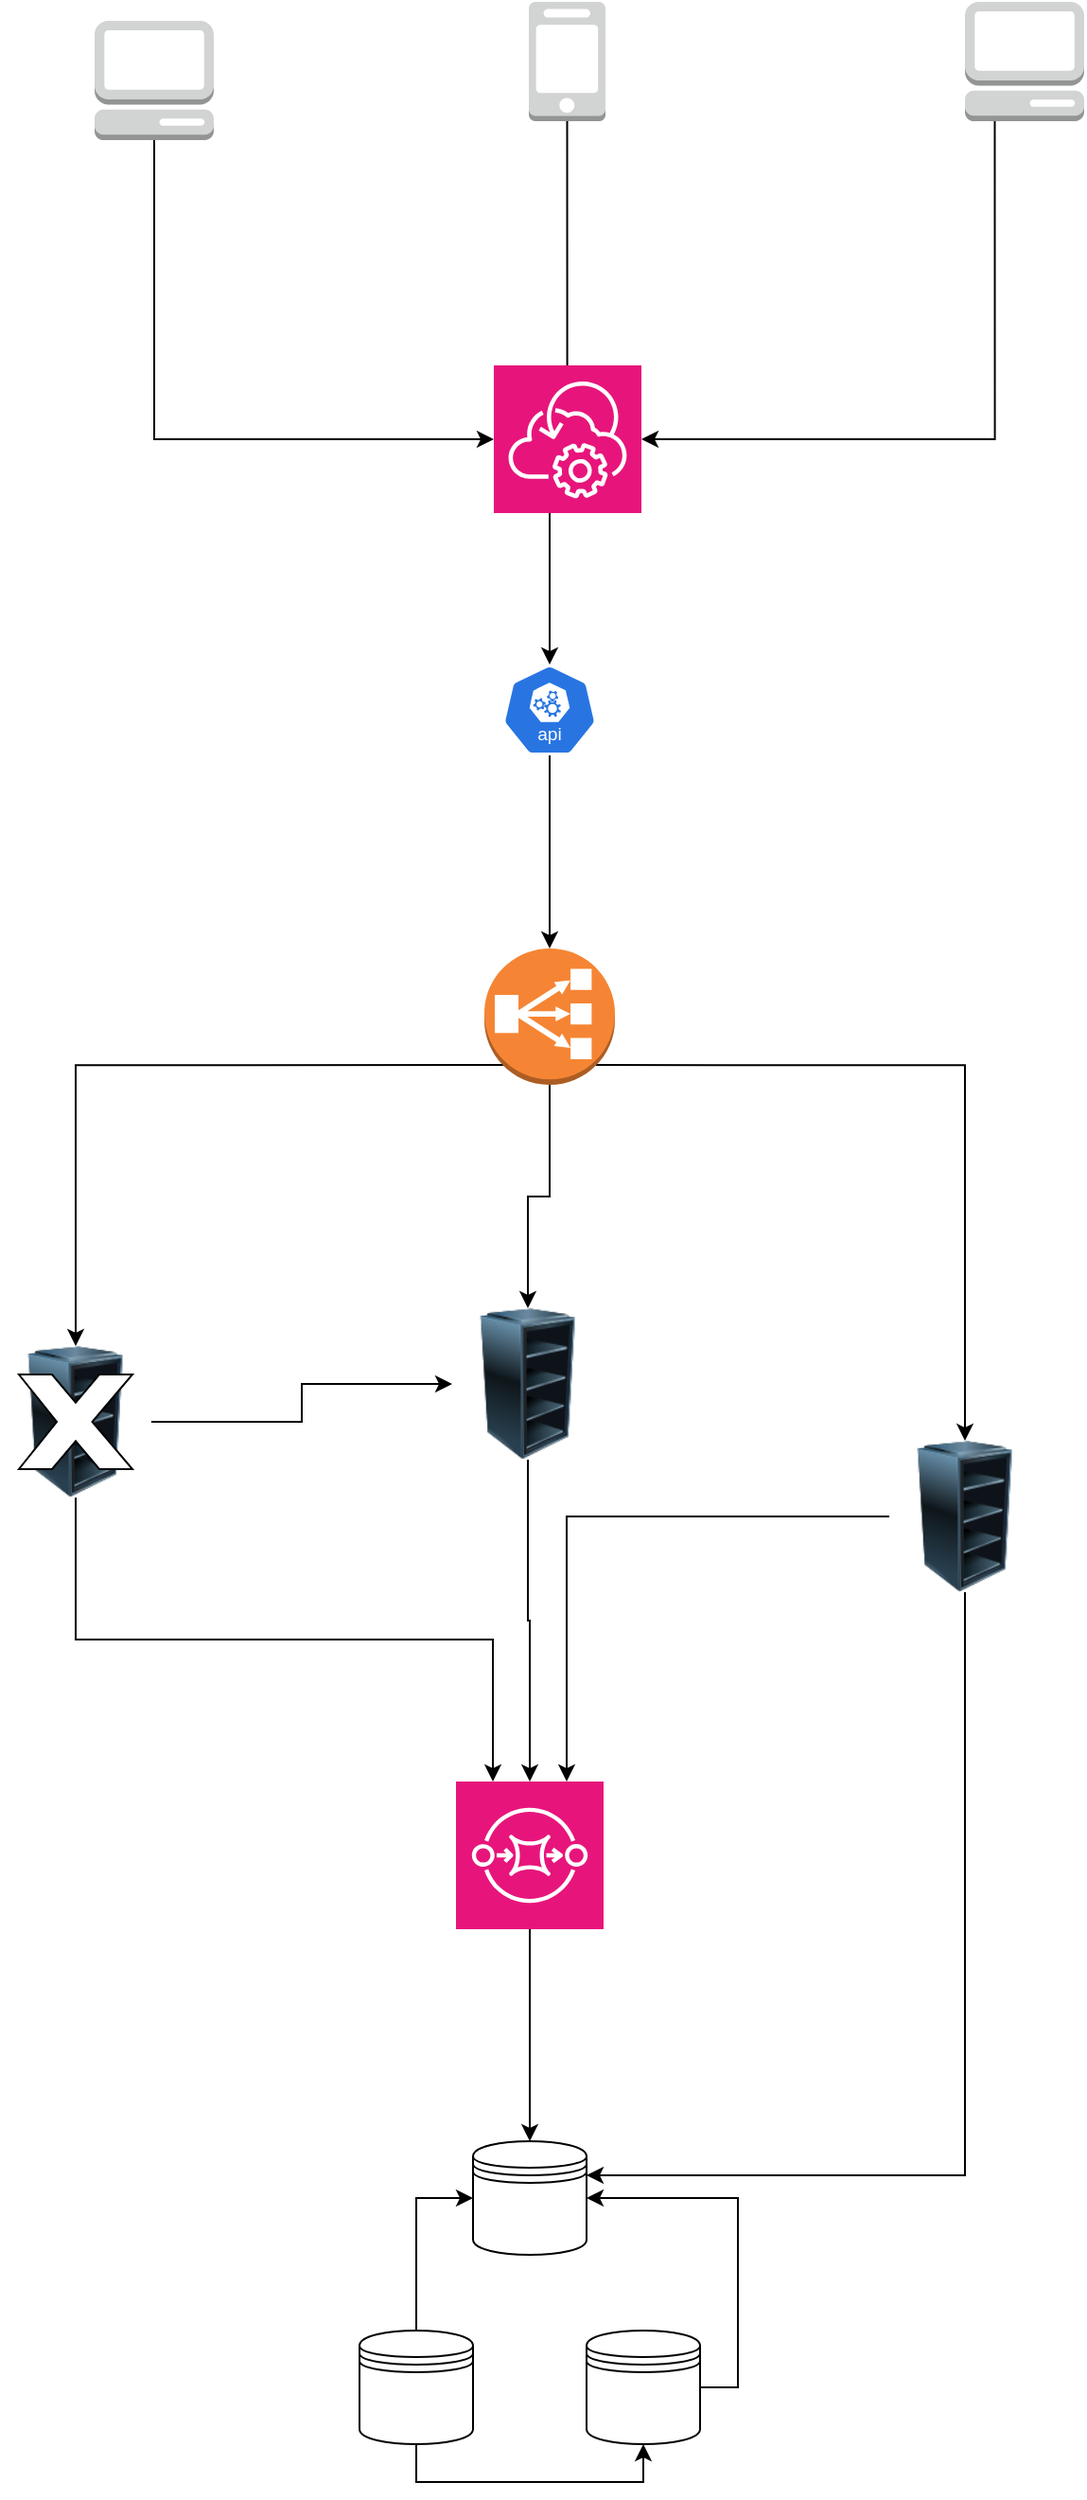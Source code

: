 <mxfile version="24.7.6">
  <diagram name="Page-1" id="LnVhKmD3Zmvg_1_i1MBm">
    <mxGraphModel dx="3653" dy="2645" grid="1" gridSize="10" guides="1" tooltips="1" connect="1" arrows="1" fold="1" page="1" pageScale="1" pageWidth="850" pageHeight="1100" math="0" shadow="0">
      <root>
        <mxCell id="0" />
        <mxCell id="1" parent="0" />
        <mxCell id="3ulj8nUWsZ0XGV1Wzu6U-1" value="" style="outlineConnect=0;dashed=0;verticalLabelPosition=bottom;verticalAlign=top;align=center;html=1;shape=mxgraph.aws3.management_console;fillColor=#D2D3D3;gradientColor=none;" vertex="1" parent="1">
          <mxGeometry x="150" y="-260" width="63" height="63" as="geometry" />
        </mxCell>
        <mxCell id="3ulj8nUWsZ0XGV1Wzu6U-2" value="" style="outlineConnect=0;dashed=0;verticalLabelPosition=bottom;verticalAlign=top;align=center;html=1;shape=mxgraph.aws3.mobile_client;fillColor=#D2D3D3;gradientColor=none;" vertex="1" parent="1">
          <mxGeometry x="379.5" y="-270" width="40.5" height="63" as="geometry" />
        </mxCell>
        <mxCell id="3ulj8nUWsZ0XGV1Wzu6U-3" value="" style="outlineConnect=0;dashed=0;verticalLabelPosition=bottom;verticalAlign=top;align=center;html=1;shape=mxgraph.aws3.management_console;fillColor=#D2D3D3;gradientColor=none;" vertex="1" parent="1">
          <mxGeometry x="610" y="-270" width="63" height="63" as="geometry" />
        </mxCell>
        <mxCell id="3ulj8nUWsZ0XGV1Wzu6U-17" style="edgeStyle=orthogonalEdgeStyle;rounded=0;orthogonalLoop=1;jettySize=auto;html=1;entryX=0;entryY=0.5;entryDx=0;entryDy=0;" edge="1" parent="1" source="3ulj8nUWsZ0XGV1Wzu6U-4" target="3ulj8nUWsZ0XGV1Wzu6U-5">
          <mxGeometry relative="1" as="geometry">
            <mxPoint x="400" y="490" as="targetPoint" />
          </mxGeometry>
        </mxCell>
        <mxCell id="3ulj8nUWsZ0XGV1Wzu6U-19" style="edgeStyle=orthogonalEdgeStyle;rounded=0;orthogonalLoop=1;jettySize=auto;html=1;exitX=0.5;exitY=1;exitDx=0;exitDy=0;entryX=0.25;entryY=0;entryDx=0;entryDy=0;entryPerimeter=0;" edge="1" parent="1" source="3ulj8nUWsZ0XGV1Wzu6U-4" target="3ulj8nUWsZ0XGV1Wzu6U-18">
          <mxGeometry relative="1" as="geometry" />
        </mxCell>
        <mxCell id="3ulj8nUWsZ0XGV1Wzu6U-4" value="" style="image;html=1;image=img/lib/clip_art/computers/Server_Rack_Empty_128x128.png" vertex="1" parent="1">
          <mxGeometry x="100" y="440" width="80" height="80" as="geometry" />
        </mxCell>
        <mxCell id="3ulj8nUWsZ0XGV1Wzu6U-5" value="" style="image;html=1;image=img/lib/clip_art/computers/Server_Rack_Empty_128x128.png" vertex="1" parent="1">
          <mxGeometry x="339" y="420" width="80" height="80" as="geometry" />
        </mxCell>
        <mxCell id="3ulj8nUWsZ0XGV1Wzu6U-6" value="" style="image;html=1;image=img/lib/clip_art/computers/Server_Rack_Empty_128x128.png" vertex="1" parent="1">
          <mxGeometry x="570" y="490" width="80" height="80" as="geometry" />
        </mxCell>
        <mxCell id="3ulj8nUWsZ0XGV1Wzu6U-8" value="" style="aspect=fixed;sketch=0;html=1;dashed=0;whitespace=wrap;verticalLabelPosition=bottom;verticalAlign=top;fillColor=#2875E2;strokeColor=#ffffff;points=[[0.005,0.63,0],[0.1,0.2,0],[0.9,0.2,0],[0.5,0,0],[0.995,0.63,0],[0.72,0.99,0],[0.5,1,0],[0.28,0.99,0]];shape=mxgraph.kubernetes.icon2;kubernetesLabel=1;prIcon=api" vertex="1" parent="1">
          <mxGeometry x="365.5" y="80" width="50" height="48" as="geometry" />
        </mxCell>
        <mxCell id="3ulj8nUWsZ0XGV1Wzu6U-10" style="edgeStyle=orthogonalEdgeStyle;rounded=0;orthogonalLoop=1;jettySize=auto;html=1;exitX=0.5;exitY=1;exitDx=0;exitDy=0;exitPerimeter=0;entryX=0.5;entryY=0;entryDx=0;entryDy=0;entryPerimeter=0;" edge="1" parent="1" source="3ulj8nUWsZ0XGV1Wzu6U-2" target="3ulj8nUWsZ0XGV1Wzu6U-8">
          <mxGeometry relative="1" as="geometry" />
        </mxCell>
        <mxCell id="3ulj8nUWsZ0XGV1Wzu6U-11" style="edgeStyle=orthogonalEdgeStyle;rounded=0;orthogonalLoop=1;jettySize=auto;html=1;exitX=0.25;exitY=1;exitDx=0;exitDy=0;exitPerimeter=0;entryX=1;entryY=0.5;entryDx=0;entryDy=0;entryPerimeter=0;" edge="1" parent="1" source="3ulj8nUWsZ0XGV1Wzu6U-3" target="3ulj8nUWsZ0XGV1Wzu6U-26">
          <mxGeometry relative="1" as="geometry" />
        </mxCell>
        <mxCell id="3ulj8nUWsZ0XGV1Wzu6U-13" style="edgeStyle=orthogonalEdgeStyle;rounded=0;orthogonalLoop=1;jettySize=auto;html=1;exitX=0.145;exitY=0.855;exitDx=0;exitDy=0;exitPerimeter=0;" edge="1" parent="1" source="3ulj8nUWsZ0XGV1Wzu6U-12" target="3ulj8nUWsZ0XGV1Wzu6U-4">
          <mxGeometry relative="1" as="geometry" />
        </mxCell>
        <mxCell id="3ulj8nUWsZ0XGV1Wzu6U-14" style="edgeStyle=orthogonalEdgeStyle;rounded=0;orthogonalLoop=1;jettySize=auto;html=1;exitX=0.5;exitY=1;exitDx=0;exitDy=0;exitPerimeter=0;entryX=0.5;entryY=0;entryDx=0;entryDy=0;" edge="1" parent="1" source="3ulj8nUWsZ0XGV1Wzu6U-12" target="3ulj8nUWsZ0XGV1Wzu6U-5">
          <mxGeometry relative="1" as="geometry" />
        </mxCell>
        <mxCell id="3ulj8nUWsZ0XGV1Wzu6U-15" style="edgeStyle=orthogonalEdgeStyle;rounded=0;orthogonalLoop=1;jettySize=auto;html=1;exitX=0.855;exitY=0.855;exitDx=0;exitDy=0;exitPerimeter=0;entryX=0.5;entryY=0;entryDx=0;entryDy=0;" edge="1" parent="1" source="3ulj8nUWsZ0XGV1Wzu6U-12" target="3ulj8nUWsZ0XGV1Wzu6U-6">
          <mxGeometry relative="1" as="geometry" />
        </mxCell>
        <mxCell id="3ulj8nUWsZ0XGV1Wzu6U-12" value="" style="outlineConnect=0;dashed=0;verticalLabelPosition=bottom;verticalAlign=top;align=center;html=1;shape=mxgraph.aws3.classic_load_balancer;fillColor=#F58534;gradientColor=none;" vertex="1" parent="1">
          <mxGeometry x="356" y="230" width="69" height="72" as="geometry" />
        </mxCell>
        <mxCell id="3ulj8nUWsZ0XGV1Wzu6U-16" value="" style="shape=datastore;whiteSpace=wrap;html=1;" vertex="1" parent="1">
          <mxGeometry x="350" y="860" width="60" height="60" as="geometry" />
        </mxCell>
        <mxCell id="3ulj8nUWsZ0XGV1Wzu6U-35" style="edgeStyle=orthogonalEdgeStyle;rounded=0;orthogonalLoop=1;jettySize=auto;html=1;exitX=0.5;exitY=1;exitDx=0;exitDy=0;exitPerimeter=0;" edge="1" parent="1" source="3ulj8nUWsZ0XGV1Wzu6U-18" target="3ulj8nUWsZ0XGV1Wzu6U-16">
          <mxGeometry relative="1" as="geometry" />
        </mxCell>
        <mxCell id="3ulj8nUWsZ0XGV1Wzu6U-18" value="" style="sketch=0;points=[[0,0,0],[0.25,0,0],[0.5,0,0],[0.75,0,0],[1,0,0],[0,1,0],[0.25,1,0],[0.5,1,0],[0.75,1,0],[1,1,0],[0,0.25,0],[0,0.5,0],[0,0.75,0],[1,0.25,0],[1,0.5,0],[1,0.75,0]];outlineConnect=0;fontColor=#232F3E;fillColor=#E7157B;strokeColor=#ffffff;dashed=0;verticalLabelPosition=bottom;verticalAlign=top;align=center;html=1;fontSize=12;fontStyle=0;aspect=fixed;shape=mxgraph.aws4.resourceIcon;resIcon=mxgraph.aws4.sqs;" vertex="1" parent="1">
          <mxGeometry x="341" y="670" width="78" height="78" as="geometry" />
        </mxCell>
        <mxCell id="3ulj8nUWsZ0XGV1Wzu6U-32" style="edgeStyle=orthogonalEdgeStyle;rounded=0;orthogonalLoop=1;jettySize=auto;html=1;exitX=0.5;exitY=0;exitDx=0;exitDy=0;entryX=0;entryY=0.5;entryDx=0;entryDy=0;" edge="1" parent="1" source="3ulj8nUWsZ0XGV1Wzu6U-20" target="3ulj8nUWsZ0XGV1Wzu6U-16">
          <mxGeometry relative="1" as="geometry" />
        </mxCell>
        <mxCell id="3ulj8nUWsZ0XGV1Wzu6U-33" style="edgeStyle=orthogonalEdgeStyle;rounded=0;orthogonalLoop=1;jettySize=auto;html=1;exitX=0.5;exitY=1;exitDx=0;exitDy=0;entryX=0.5;entryY=1;entryDx=0;entryDy=0;" edge="1" parent="1" source="3ulj8nUWsZ0XGV1Wzu6U-20" target="3ulj8nUWsZ0XGV1Wzu6U-21">
          <mxGeometry relative="1" as="geometry" />
        </mxCell>
        <mxCell id="3ulj8nUWsZ0XGV1Wzu6U-20" value="" style="shape=datastore;whiteSpace=wrap;html=1;" vertex="1" parent="1">
          <mxGeometry x="290" y="960" width="60" height="60" as="geometry" />
        </mxCell>
        <mxCell id="3ulj8nUWsZ0XGV1Wzu6U-34" style="edgeStyle=orthogonalEdgeStyle;rounded=0;orthogonalLoop=1;jettySize=auto;html=1;exitX=1;exitY=0.5;exitDx=0;exitDy=0;entryX=1;entryY=0.5;entryDx=0;entryDy=0;" edge="1" parent="1" source="3ulj8nUWsZ0XGV1Wzu6U-21" target="3ulj8nUWsZ0XGV1Wzu6U-16">
          <mxGeometry relative="1" as="geometry" />
        </mxCell>
        <mxCell id="3ulj8nUWsZ0XGV1Wzu6U-21" value="" style="shape=datastore;whiteSpace=wrap;html=1;" vertex="1" parent="1">
          <mxGeometry x="410" y="960" width="60" height="60" as="geometry" />
        </mxCell>
        <mxCell id="3ulj8nUWsZ0XGV1Wzu6U-24" value="" style="verticalLabelPosition=bottom;verticalAlign=top;html=1;shape=mxgraph.basic.x" vertex="1" parent="1">
          <mxGeometry x="110" y="455" width="60" height="50" as="geometry" />
        </mxCell>
        <mxCell id="3ulj8nUWsZ0XGV1Wzu6U-25" style="edgeStyle=orthogonalEdgeStyle;rounded=0;orthogonalLoop=1;jettySize=auto;html=1;exitX=0.5;exitY=1;exitDx=0;exitDy=0;entryX=1;entryY=0.3;entryDx=0;entryDy=0;" edge="1" parent="1" source="3ulj8nUWsZ0XGV1Wzu6U-6" target="3ulj8nUWsZ0XGV1Wzu6U-16">
          <mxGeometry relative="1" as="geometry" />
        </mxCell>
        <mxCell id="3ulj8nUWsZ0XGV1Wzu6U-26" value="" style="sketch=0;points=[[0,0,0],[0.25,0,0],[0.5,0,0],[0.75,0,0],[1,0,0],[0,1,0],[0.25,1,0],[0.5,1,0],[0.75,1,0],[1,1,0],[0,0.25,0],[0,0.5,0],[0,0.75,0],[1,0.25,0],[1,0.5,0],[1,0.75,0]];points=[[0,0,0],[0.25,0,0],[0.5,0,0],[0.75,0,0],[1,0,0],[0,1,0],[0.25,1,0],[0.5,1,0],[0.75,1,0],[1,1,0],[0,0.25,0],[0,0.5,0],[0,0.75,0],[1,0.25,0],[1,0.5,0],[1,0.75,0]];outlineConnect=0;fontColor=#232F3E;fillColor=#E7157B;strokeColor=#ffffff;dashed=0;verticalLabelPosition=bottom;verticalAlign=top;align=center;html=1;fontSize=12;fontStyle=0;aspect=fixed;shape=mxgraph.aws4.resourceIcon;resIcon=mxgraph.aws4.backint_agent;" vertex="1" parent="1">
          <mxGeometry x="361" y="-78" width="78" height="78" as="geometry" />
        </mxCell>
        <mxCell id="3ulj8nUWsZ0XGV1Wzu6U-27" style="edgeStyle=orthogonalEdgeStyle;rounded=0;orthogonalLoop=1;jettySize=auto;html=1;exitX=0.5;exitY=1;exitDx=0;exitDy=0;exitPerimeter=0;entryX=0;entryY=0.5;entryDx=0;entryDy=0;entryPerimeter=0;" edge="1" parent="1" source="3ulj8nUWsZ0XGV1Wzu6U-1" target="3ulj8nUWsZ0XGV1Wzu6U-26">
          <mxGeometry relative="1" as="geometry" />
        </mxCell>
        <mxCell id="3ulj8nUWsZ0XGV1Wzu6U-29" style="edgeStyle=orthogonalEdgeStyle;rounded=0;orthogonalLoop=1;jettySize=auto;html=1;exitX=0.5;exitY=1;exitDx=0;exitDy=0;entryX=0.5;entryY=0;entryDx=0;entryDy=0;entryPerimeter=0;" edge="1" parent="1" source="3ulj8nUWsZ0XGV1Wzu6U-5" target="3ulj8nUWsZ0XGV1Wzu6U-18">
          <mxGeometry relative="1" as="geometry" />
        </mxCell>
        <mxCell id="3ulj8nUWsZ0XGV1Wzu6U-30" style="edgeStyle=orthogonalEdgeStyle;rounded=0;orthogonalLoop=1;jettySize=auto;html=1;exitX=0;exitY=0.5;exitDx=0;exitDy=0;entryX=0.75;entryY=0;entryDx=0;entryDy=0;entryPerimeter=0;" edge="1" parent="1" source="3ulj8nUWsZ0XGV1Wzu6U-6" target="3ulj8nUWsZ0XGV1Wzu6U-18">
          <mxGeometry relative="1" as="geometry" />
        </mxCell>
        <mxCell id="3ulj8nUWsZ0XGV1Wzu6U-31" style="edgeStyle=orthogonalEdgeStyle;rounded=0;orthogonalLoop=1;jettySize=auto;html=1;exitX=0.5;exitY=1;exitDx=0;exitDy=0;exitPerimeter=0;entryX=0.5;entryY=0;entryDx=0;entryDy=0;entryPerimeter=0;" edge="1" parent="1" source="3ulj8nUWsZ0XGV1Wzu6U-8" target="3ulj8nUWsZ0XGV1Wzu6U-12">
          <mxGeometry relative="1" as="geometry" />
        </mxCell>
      </root>
    </mxGraphModel>
  </diagram>
</mxfile>
